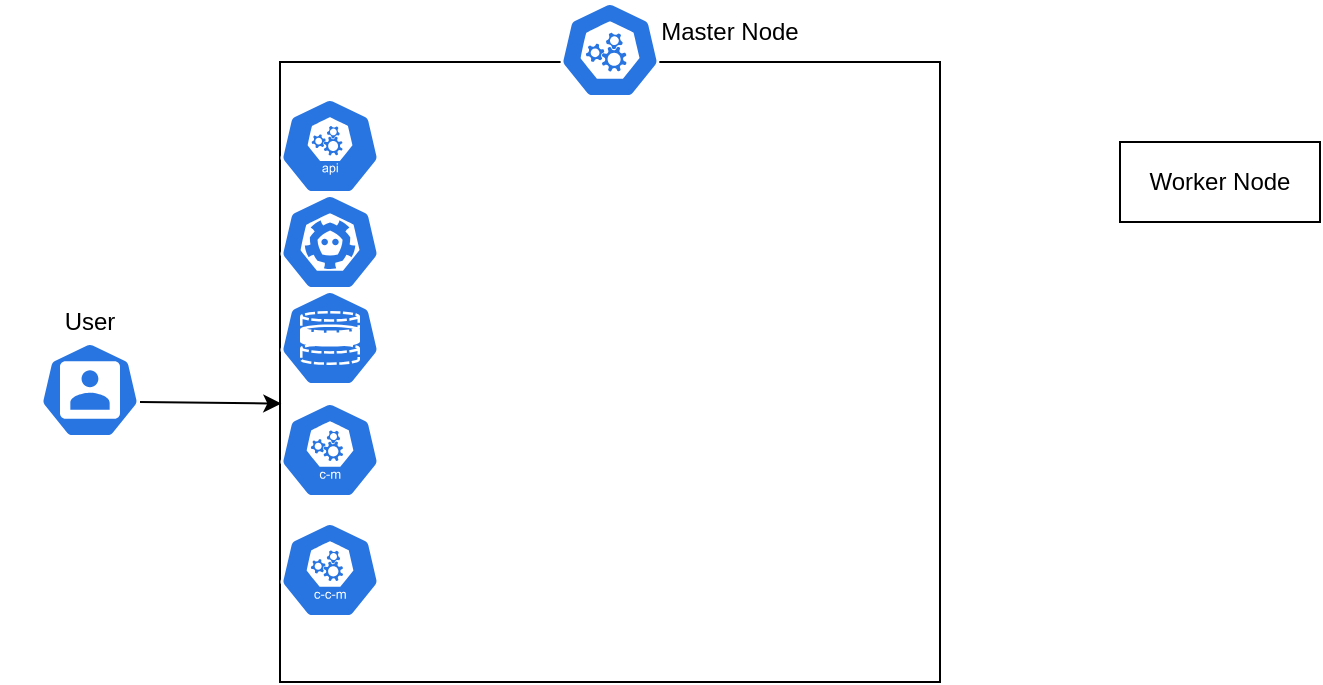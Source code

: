 <mxfile version="21.7.4" type="device" pages="2">
  <diagram name="Page-1" id="NiXUylP_0Pbh3-CKdMNs">
    <mxGraphModel dx="1644" dy="464" grid="1" gridSize="10" guides="1" tooltips="1" connect="1" arrows="1" fold="1" page="1" pageScale="1" pageWidth="850" pageHeight="1100" math="0" shadow="0">
      <root>
        <mxCell id="0" />
        <mxCell id="1" parent="0" />
        <mxCell id="QMcwdQhtPUpO23URLnO7-2" value="Worker Node" style="whiteSpace=wrap;html=1;align=center;" parent="1" vertex="1">
          <mxGeometry x="550" y="120" width="100" height="40" as="geometry" />
        </mxCell>
        <mxCell id="QMcwdQhtPUpO23URLnO7-5" value="" style="rounded=0;whiteSpace=wrap;html=1;" parent="1" vertex="1">
          <mxGeometry x="130" y="80" width="330" height="310" as="geometry" />
        </mxCell>
        <mxCell id="QMcwdQhtPUpO23URLnO7-7" value="" style="sketch=0;html=1;dashed=0;whitespace=wrap;fillColor=#2875E2;strokeColor=#ffffff;points=[[0.005,0.63,0],[0.1,0.2,0],[0.9,0.2,0],[0.5,0,0],[0.995,0.63,0],[0.72,0.99,0],[0.5,1,0],[0.28,0.99,0]];verticalLabelPosition=bottom;align=center;verticalAlign=top;shape=mxgraph.kubernetes.icon;prIcon=master" parent="1" vertex="1">
          <mxGeometry x="270" y="50" width="50" height="48" as="geometry" />
        </mxCell>
        <mxCell id="QMcwdQhtPUpO23URLnO7-8" value="" style="sketch=0;html=1;dashed=0;whitespace=wrap;fillColor=#2875E2;strokeColor=#ffffff;points=[[0.005,0.63,0],[0.1,0.2,0],[0.9,0.2,0],[0.5,0,0],[0.995,0.63,0],[0.72,0.99,0],[0.5,1,0],[0.28,0.99,0]];verticalLabelPosition=bottom;align=center;verticalAlign=top;shape=mxgraph.kubernetes.icon;prIcon=user" parent="1" vertex="1">
          <mxGeometry x="10" y="220" width="50" height="48" as="geometry" />
        </mxCell>
        <mxCell id="QMcwdQhtPUpO23URLnO7-10" value="" style="endArrow=classic;html=1;rounded=0;entryX=0.002;entryY=0.551;entryDx=0;entryDy=0;entryPerimeter=0;" parent="1" target="QMcwdQhtPUpO23URLnO7-5" edge="1">
          <mxGeometry width="50" height="50" relative="1" as="geometry">
            <mxPoint x="60" y="250" as="sourcePoint" />
            <mxPoint x="80" y="250" as="targetPoint" />
          </mxGeometry>
        </mxCell>
        <mxCell id="QMcwdQhtPUpO23URLnO7-11" value="Master Node" style="text;strokeColor=none;align=center;fillColor=none;html=1;verticalAlign=middle;whiteSpace=wrap;rounded=0;" parent="1" vertex="1">
          <mxGeometry x="310" y="50" width="90" height="30" as="geometry" />
        </mxCell>
        <mxCell id="QMcwdQhtPUpO23URLnO7-12" value="User" style="text;strokeColor=none;align=center;fillColor=none;html=1;verticalAlign=middle;whiteSpace=wrap;rounded=0;" parent="1" vertex="1">
          <mxGeometry x="-10" y="180" width="90" height="60" as="geometry" />
        </mxCell>
        <mxCell id="QMcwdQhtPUpO23URLnO7-13" value="" style="sketch=0;html=1;dashed=0;whitespace=wrap;fillColor=#2875E2;strokeColor=#ffffff;points=[[0.005,0.63,0],[0.1,0.2,0],[0.9,0.2,0],[0.5,0,0],[0.995,0.63,0],[0.72,0.99,0],[0.5,1,0],[0.28,0.99,0]];verticalLabelPosition=bottom;align=center;verticalAlign=top;shape=mxgraph.kubernetes.icon;prIcon=api" parent="1" vertex="1">
          <mxGeometry x="130" y="98" width="50" height="48" as="geometry" />
        </mxCell>
        <mxCell id="QMcwdQhtPUpO23URLnO7-14" value="" style="sketch=0;html=1;dashed=0;whitespace=wrap;fillColor=#2875E2;strokeColor=#ffffff;points=[[0.005,0.63,0],[0.1,0.2,0],[0.9,0.2,0],[0.5,0,0],[0.995,0.63,0],[0.72,0.99,0],[0.5,1,0],[0.28,0.99,0]];verticalLabelPosition=bottom;align=center;verticalAlign=top;shape=mxgraph.kubernetes.icon;prIcon=etcd" parent="1" vertex="1">
          <mxGeometry x="130" y="146" width="50" height="48" as="geometry" />
        </mxCell>
        <mxCell id="QMcwdQhtPUpO23URLnO7-15" value="" style="sketch=0;html=1;dashed=0;whitespace=wrap;fillColor=#2875E2;strokeColor=#ffffff;points=[[0.005,0.63,0],[0.1,0.2,0],[0.9,0.2,0],[0.5,0,0],[0.995,0.63,0],[0.72,0.99,0],[0.5,1,0],[0.28,0.99,0]];verticalLabelPosition=bottom;align=center;verticalAlign=top;shape=mxgraph.kubernetes.icon;prIcon=sc" parent="1" vertex="1">
          <mxGeometry x="130" y="194" width="50" height="48" as="geometry" />
        </mxCell>
        <mxCell id="QMcwdQhtPUpO23URLnO7-17" value="" style="sketch=0;html=1;dashed=0;whitespace=wrap;fillColor=#2875E2;strokeColor=#ffffff;points=[[0.005,0.63,0],[0.1,0.2,0],[0.9,0.2,0],[0.5,0,0],[0.995,0.63,0],[0.72,0.99,0],[0.5,1,0],[0.28,0.99,0]];verticalLabelPosition=bottom;align=center;verticalAlign=top;shape=mxgraph.kubernetes.icon;prIcon=c_m" parent="1" vertex="1">
          <mxGeometry x="130" y="250" width="50" height="48" as="geometry" />
        </mxCell>
        <mxCell id="QMcwdQhtPUpO23URLnO7-18" value="" style="sketch=0;html=1;dashed=0;whitespace=wrap;fillColor=#2875E2;strokeColor=#ffffff;points=[[0.005,0.63,0],[0.1,0.2,0],[0.9,0.2,0],[0.5,0,0],[0.995,0.63,0],[0.72,0.99,0],[0.5,1,0],[0.28,0.99,0]];verticalLabelPosition=bottom;align=center;verticalAlign=top;shape=mxgraph.kubernetes.icon;prIcon=c_c_m" parent="1" vertex="1">
          <mxGeometry x="130" y="310" width="50" height="48" as="geometry" />
        </mxCell>
      </root>
    </mxGraphModel>
  </diagram>
  <diagram id="1tbqjUeFzrTHGM5kArNP" name="Page-2">
    <mxGraphModel dx="794" dy="464" grid="1" gridSize="10" guides="1" tooltips="1" connect="1" arrows="1" fold="1" page="1" pageScale="1" pageWidth="850" pageHeight="1100" math="0" shadow="0">
      <root>
        <mxCell id="0" />
        <mxCell id="1" parent="0" />
        <mxCell id="HDtDAxu1i8vbOhw4JhrI-1" value="&lt;div&gt;Restrict the ability to change repository/content (e.g Pages, Projects) visibility to org owners only&lt;/div&gt;&lt;div&gt;&lt;br&gt;&lt;/div&gt;" style="whiteSpace=wrap;html=1;" vertex="1" parent="1">
          <mxGeometry x="40" y="90" width="120" height="60" as="geometry" />
        </mxCell>
      </root>
    </mxGraphModel>
  </diagram>
</mxfile>
